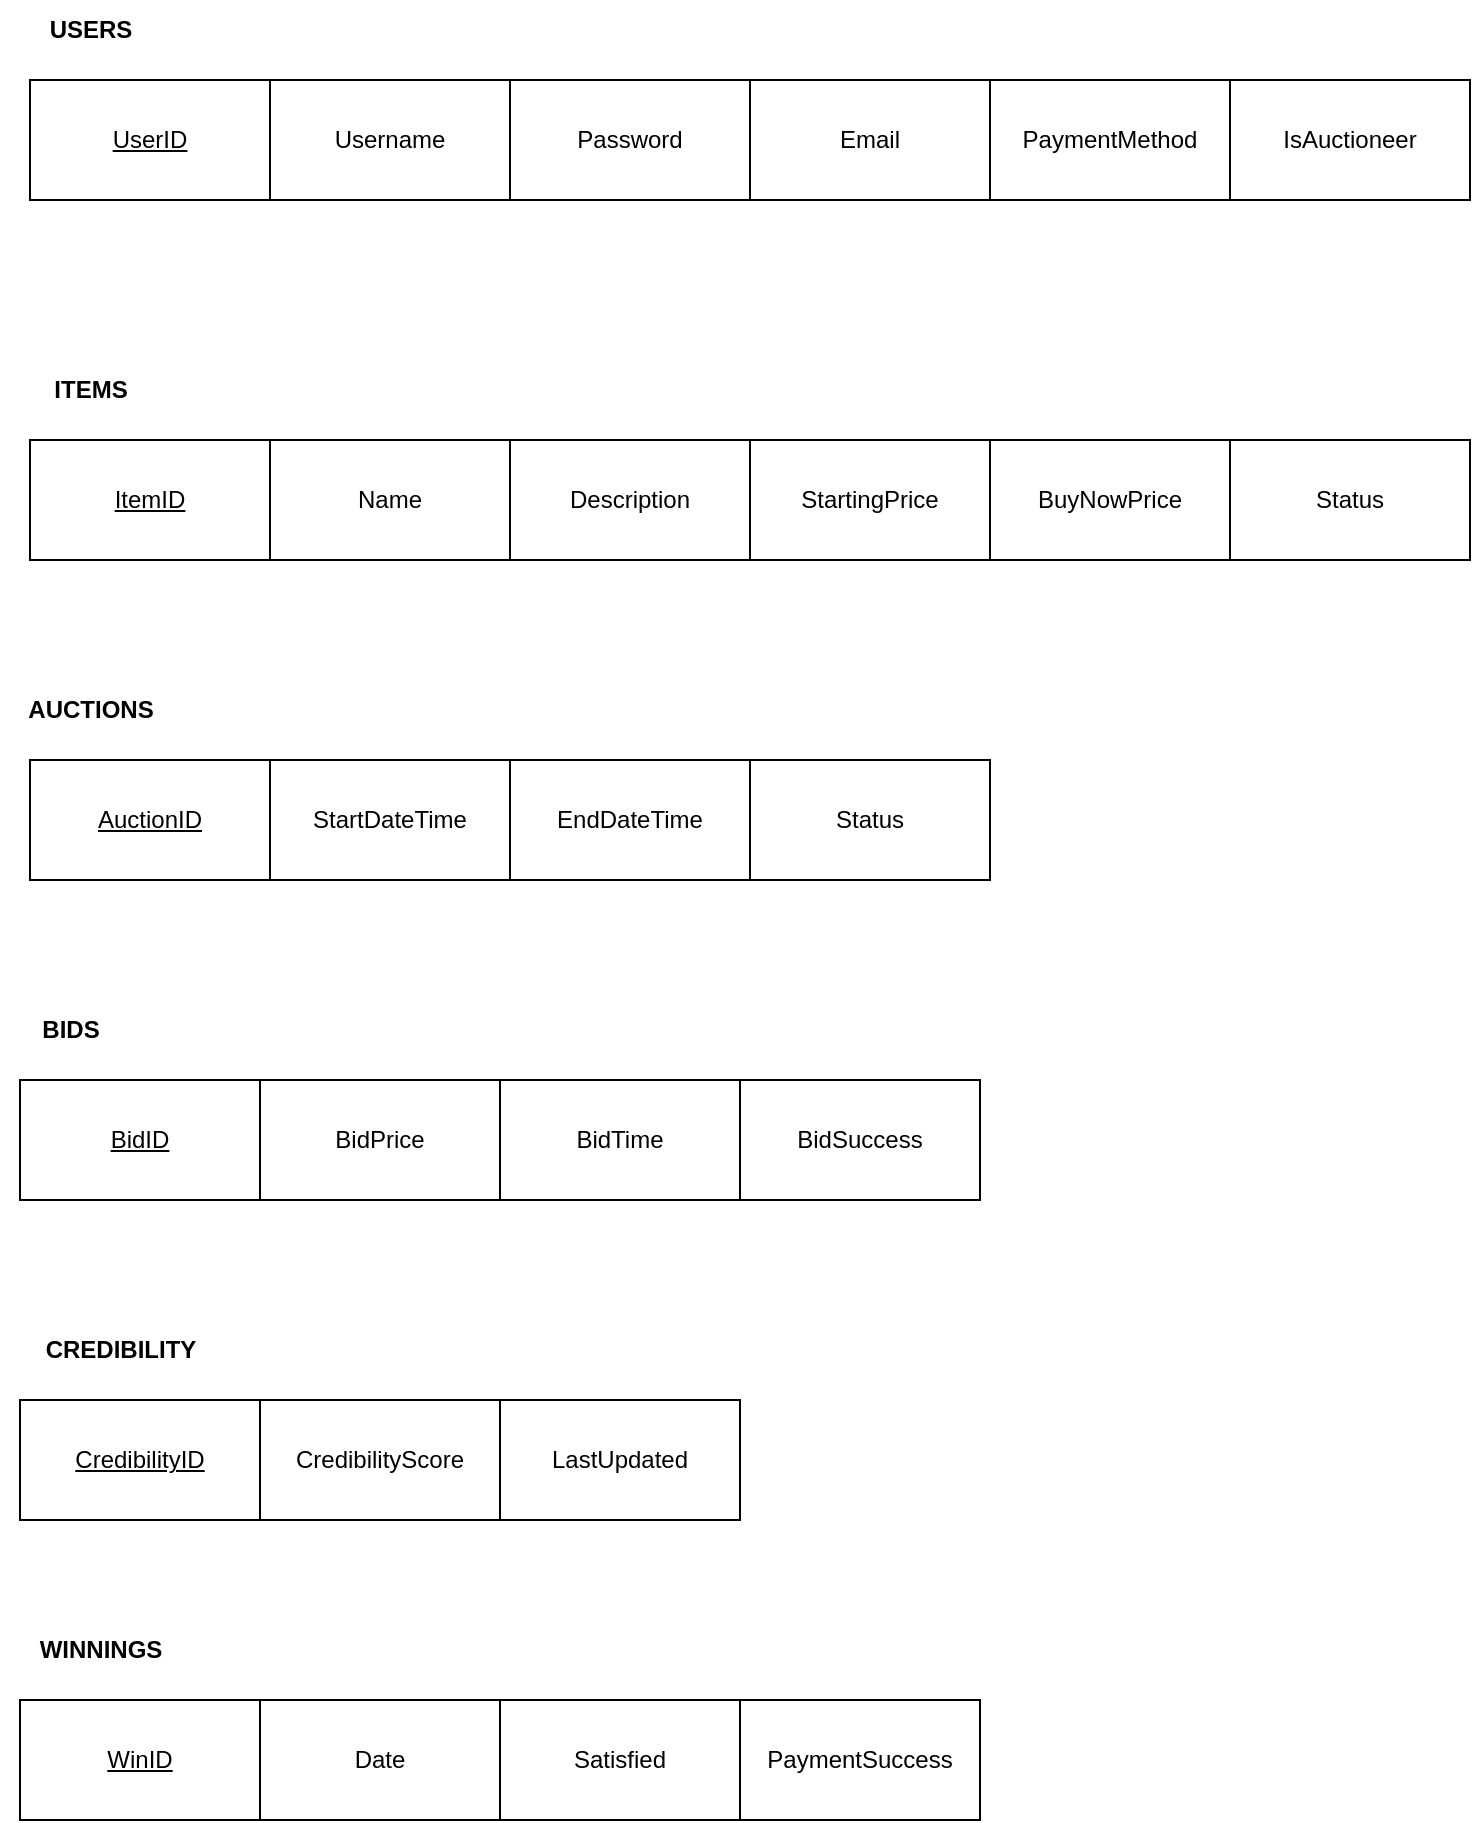 <mxfile version="24.8.4">
  <diagram name="Page-1" id="BnYVNKoPdC0fC8qjrAS4">
    <mxGraphModel dx="1272" dy="807" grid="1" gridSize="10" guides="1" tooltips="1" connect="1" arrows="1" fold="1" page="1" pageScale="1" pageWidth="850" pageHeight="1100" math="0" shadow="0">
      <root>
        <mxCell id="0" />
        <mxCell id="1" parent="0" />
        <mxCell id="_s3bPg3lB8pmkuJawsRT-1" value="&lt;u&gt;UserID&lt;/u&gt;" style="rounded=0;whiteSpace=wrap;html=1;" vertex="1" parent="1">
          <mxGeometry x="90" y="100" width="120" height="60" as="geometry" />
        </mxCell>
        <mxCell id="_s3bPg3lB8pmkuJawsRT-2" value="Username" style="rounded=0;whiteSpace=wrap;html=1;" vertex="1" parent="1">
          <mxGeometry x="210" y="100" width="120" height="60" as="geometry" />
        </mxCell>
        <mxCell id="_s3bPg3lB8pmkuJawsRT-3" value="Password" style="rounded=0;whiteSpace=wrap;html=1;" vertex="1" parent="1">
          <mxGeometry x="330" y="100" width="120" height="60" as="geometry" />
        </mxCell>
        <mxCell id="_s3bPg3lB8pmkuJawsRT-4" value="Email" style="rounded=0;whiteSpace=wrap;html=1;" vertex="1" parent="1">
          <mxGeometry x="450" y="100" width="120" height="60" as="geometry" />
        </mxCell>
        <mxCell id="_s3bPg3lB8pmkuJawsRT-5" value="PaymentMethod" style="rounded=0;whiteSpace=wrap;html=1;" vertex="1" parent="1">
          <mxGeometry x="570" y="100" width="120" height="60" as="geometry" />
        </mxCell>
        <mxCell id="_s3bPg3lB8pmkuJawsRT-6" value="IsAuctioneer" style="rounded=0;whiteSpace=wrap;html=1;" vertex="1" parent="1">
          <mxGeometry x="690" y="100" width="120" height="60" as="geometry" />
        </mxCell>
        <mxCell id="_s3bPg3lB8pmkuJawsRT-7" value="&lt;b&gt;USERS&lt;/b&gt;" style="text;html=1;align=center;verticalAlign=middle;resizable=0;points=[];autosize=1;strokeColor=none;fillColor=none;" vertex="1" parent="1">
          <mxGeometry x="90" y="60" width="60" height="30" as="geometry" />
        </mxCell>
        <mxCell id="_s3bPg3lB8pmkuJawsRT-8" value="&lt;u&gt;ItemID&lt;/u&gt;" style="rounded=0;whiteSpace=wrap;html=1;" vertex="1" parent="1">
          <mxGeometry x="90" y="280" width="120" height="60" as="geometry" />
        </mxCell>
        <mxCell id="_s3bPg3lB8pmkuJawsRT-9" value="Name" style="rounded=0;whiteSpace=wrap;html=1;" vertex="1" parent="1">
          <mxGeometry x="210" y="280" width="120" height="60" as="geometry" />
        </mxCell>
        <mxCell id="_s3bPg3lB8pmkuJawsRT-10" value="Description" style="rounded=0;whiteSpace=wrap;html=1;" vertex="1" parent="1">
          <mxGeometry x="330" y="280" width="120" height="60" as="geometry" />
        </mxCell>
        <mxCell id="_s3bPg3lB8pmkuJawsRT-11" value="StartingPrice" style="rounded=0;whiteSpace=wrap;html=1;" vertex="1" parent="1">
          <mxGeometry x="450" y="280" width="120" height="60" as="geometry" />
        </mxCell>
        <mxCell id="_s3bPg3lB8pmkuJawsRT-12" value="BuyNowPrice" style="rounded=0;whiteSpace=wrap;html=1;" vertex="1" parent="1">
          <mxGeometry x="570" y="280" width="120" height="60" as="geometry" />
        </mxCell>
        <mxCell id="_s3bPg3lB8pmkuJawsRT-13" value="Status" style="rounded=0;whiteSpace=wrap;html=1;" vertex="1" parent="1">
          <mxGeometry x="690" y="280" width="120" height="60" as="geometry" />
        </mxCell>
        <mxCell id="_s3bPg3lB8pmkuJawsRT-14" value="&lt;b&gt;ITEMS&lt;/b&gt;" style="text;html=1;align=center;verticalAlign=middle;resizable=0;points=[];autosize=1;strokeColor=none;fillColor=none;" vertex="1" parent="1">
          <mxGeometry x="90" y="240" width="60" height="30" as="geometry" />
        </mxCell>
        <mxCell id="_s3bPg3lB8pmkuJawsRT-15" value="&lt;u&gt;AuctionID&lt;/u&gt;" style="rounded=0;whiteSpace=wrap;html=1;" vertex="1" parent="1">
          <mxGeometry x="90" y="440" width="120" height="60" as="geometry" />
        </mxCell>
        <mxCell id="_s3bPg3lB8pmkuJawsRT-16" value="StartDateTime" style="rounded=0;whiteSpace=wrap;html=1;" vertex="1" parent="1">
          <mxGeometry x="210" y="440" width="120" height="60" as="geometry" />
        </mxCell>
        <mxCell id="_s3bPg3lB8pmkuJawsRT-17" value="EndDateTime" style="rounded=0;whiteSpace=wrap;html=1;" vertex="1" parent="1">
          <mxGeometry x="330" y="440" width="120" height="60" as="geometry" />
        </mxCell>
        <mxCell id="_s3bPg3lB8pmkuJawsRT-18" value="Status" style="rounded=0;whiteSpace=wrap;html=1;" vertex="1" parent="1">
          <mxGeometry x="450" y="440" width="120" height="60" as="geometry" />
        </mxCell>
        <mxCell id="_s3bPg3lB8pmkuJawsRT-19" value="&lt;b&gt;AUCTIONS&lt;/b&gt;" style="text;html=1;align=center;verticalAlign=middle;resizable=0;points=[];autosize=1;strokeColor=none;fillColor=none;" vertex="1" parent="1">
          <mxGeometry x="75" y="400" width="90" height="30" as="geometry" />
        </mxCell>
        <mxCell id="_s3bPg3lB8pmkuJawsRT-20" value="&lt;u&gt;BidID&lt;/u&gt;" style="rounded=0;whiteSpace=wrap;html=1;" vertex="1" parent="1">
          <mxGeometry x="85" y="600" width="120" height="60" as="geometry" />
        </mxCell>
        <mxCell id="_s3bPg3lB8pmkuJawsRT-21" value="BidPrice" style="rounded=0;whiteSpace=wrap;html=1;" vertex="1" parent="1">
          <mxGeometry x="205" y="600" width="120" height="60" as="geometry" />
        </mxCell>
        <mxCell id="_s3bPg3lB8pmkuJawsRT-22" value="BidTime" style="rounded=0;whiteSpace=wrap;html=1;" vertex="1" parent="1">
          <mxGeometry x="325" y="600" width="120" height="60" as="geometry" />
        </mxCell>
        <mxCell id="_s3bPg3lB8pmkuJawsRT-23" value="BidSuccess" style="rounded=0;whiteSpace=wrap;html=1;" vertex="1" parent="1">
          <mxGeometry x="445" y="600" width="120" height="60" as="geometry" />
        </mxCell>
        <mxCell id="_s3bPg3lB8pmkuJawsRT-24" value="&lt;b&gt;BIDS&lt;/b&gt;" style="text;html=1;align=center;verticalAlign=middle;resizable=0;points=[];autosize=1;strokeColor=none;fillColor=none;" vertex="1" parent="1">
          <mxGeometry x="85" y="560" width="50" height="30" as="geometry" />
        </mxCell>
        <mxCell id="_s3bPg3lB8pmkuJawsRT-25" value="&lt;u&gt;CredibilityID&lt;/u&gt;" style="rounded=0;whiteSpace=wrap;html=1;" vertex="1" parent="1">
          <mxGeometry x="85" y="760" width="120" height="60" as="geometry" />
        </mxCell>
        <mxCell id="_s3bPg3lB8pmkuJawsRT-26" value="CredibilityScore" style="rounded=0;whiteSpace=wrap;html=1;" vertex="1" parent="1">
          <mxGeometry x="205" y="760" width="120" height="60" as="geometry" />
        </mxCell>
        <mxCell id="_s3bPg3lB8pmkuJawsRT-27" value="LastUpdated" style="rounded=0;whiteSpace=wrap;html=1;" vertex="1" parent="1">
          <mxGeometry x="325" y="760" width="120" height="60" as="geometry" />
        </mxCell>
        <mxCell id="_s3bPg3lB8pmkuJawsRT-28" value="&lt;b&gt;CREDIBILITY&lt;/b&gt;" style="text;html=1;align=center;verticalAlign=middle;resizable=0;points=[];autosize=1;strokeColor=none;fillColor=none;" vertex="1" parent="1">
          <mxGeometry x="85" y="720" width="100" height="30" as="geometry" />
        </mxCell>
        <mxCell id="_s3bPg3lB8pmkuJawsRT-29" value="&lt;u&gt;WinID&lt;/u&gt;" style="rounded=0;whiteSpace=wrap;html=1;" vertex="1" parent="1">
          <mxGeometry x="85" y="910" width="120" height="60" as="geometry" />
        </mxCell>
        <mxCell id="_s3bPg3lB8pmkuJawsRT-30" value="Date" style="rounded=0;whiteSpace=wrap;html=1;" vertex="1" parent="1">
          <mxGeometry x="205" y="910" width="120" height="60" as="geometry" />
        </mxCell>
        <mxCell id="_s3bPg3lB8pmkuJawsRT-31" value="Satisfied" style="rounded=0;whiteSpace=wrap;html=1;" vertex="1" parent="1">
          <mxGeometry x="325" y="910" width="120" height="60" as="geometry" />
        </mxCell>
        <mxCell id="_s3bPg3lB8pmkuJawsRT-32" value="PaymentSuccess" style="rounded=0;whiteSpace=wrap;html=1;" vertex="1" parent="1">
          <mxGeometry x="445" y="910" width="120" height="60" as="geometry" />
        </mxCell>
        <mxCell id="_s3bPg3lB8pmkuJawsRT-33" value="&lt;b&gt;WINNINGS&lt;/b&gt;" style="text;html=1;align=center;verticalAlign=middle;resizable=0;points=[];autosize=1;strokeColor=none;fillColor=none;" vertex="1" parent="1">
          <mxGeometry x="85" y="870" width="80" height="30" as="geometry" />
        </mxCell>
      </root>
    </mxGraphModel>
  </diagram>
</mxfile>
